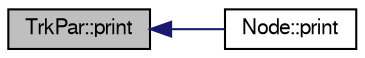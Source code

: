 digraph "TrkPar::print"
{
  bgcolor="transparent";
  edge [fontname="FreeSans",fontsize="10",labelfontname="FreeSans",labelfontsize="10"];
  node [fontname="FreeSans",fontsize="10",shape=record];
  rankdir="LR";
  Node1 [label="TrkPar::print",height=0.2,width=0.4,color="black", fillcolor="grey75", style="filled" fontcolor="black"];
  Node1 -> Node2 [dir="back",color="midnightblue",fontsize="10",style="solid",fontname="FreeSans"];
  Node2 [label="Node::print",height=0.2,width=0.4,color="black",URL="$df/dd0/classNode.html#a20fc8851cfd1ecfd38b145ec17d117da",tooltip="print for debugging purposes "];
}
